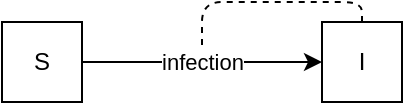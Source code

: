 <mxfile>
    <diagram id="oTzWw2j2ZEqmw9C_AoM1" name="Page-1">
        <mxGraphModel dx="1066" dy="647" grid="1" gridSize="10" guides="1" tooltips="1" connect="1" arrows="1" fold="1" page="1" pageScale="1" pageWidth="700" pageHeight="1400" math="0" shadow="0">
            <root>
                <mxCell id="0"/>
                <mxCell id="1" parent="0"/>
                <mxCell id="39" value="S" style="rounded=0;whiteSpace=wrap;html=1;" parent="1" vertex="1">
                    <mxGeometry x="40" y="40" width="40" height="40" as="geometry"/>
                </mxCell>
                <mxCell id="40" value="I" style="rounded=0;whiteSpace=wrap;html=1;" parent="1" vertex="1">
                    <mxGeometry x="200" y="40" width="40" height="40" as="geometry"/>
                </mxCell>
                <mxCell id="46" style="edgeStyle=none;html=1;exitX=0.5;exitY=0;exitDx=0;exitDy=0;entryX=0.5;entryY=0;entryDx=0;entryDy=0;dashed=1;endArrow=none;endFill=0;jumpStyle=arc;" parent="1" source="40" target="47" edge="1">
                    <mxGeometry relative="1" as="geometry">
                        <Array as="points">
                            <mxPoint x="220" y="30"/>
                            <mxPoint x="140" y="30"/>
                        </Array>
                    </mxGeometry>
                </mxCell>
                <mxCell id="47" value="infection" style="edgeStyle=none;html=1;exitX=1;exitY=0.5;exitDx=0;exitDy=0;entryX=0;entryY=0.5;entryDx=0;entryDy=0;" parent="1" source="39" target="40" edge="1">
                    <mxGeometry relative="1" as="geometry">
                        <mxPoint x="110" y="60" as="targetPoint"/>
                    </mxGeometry>
                </mxCell>
            </root>
        </mxGraphModel>
    </diagram>
</mxfile>